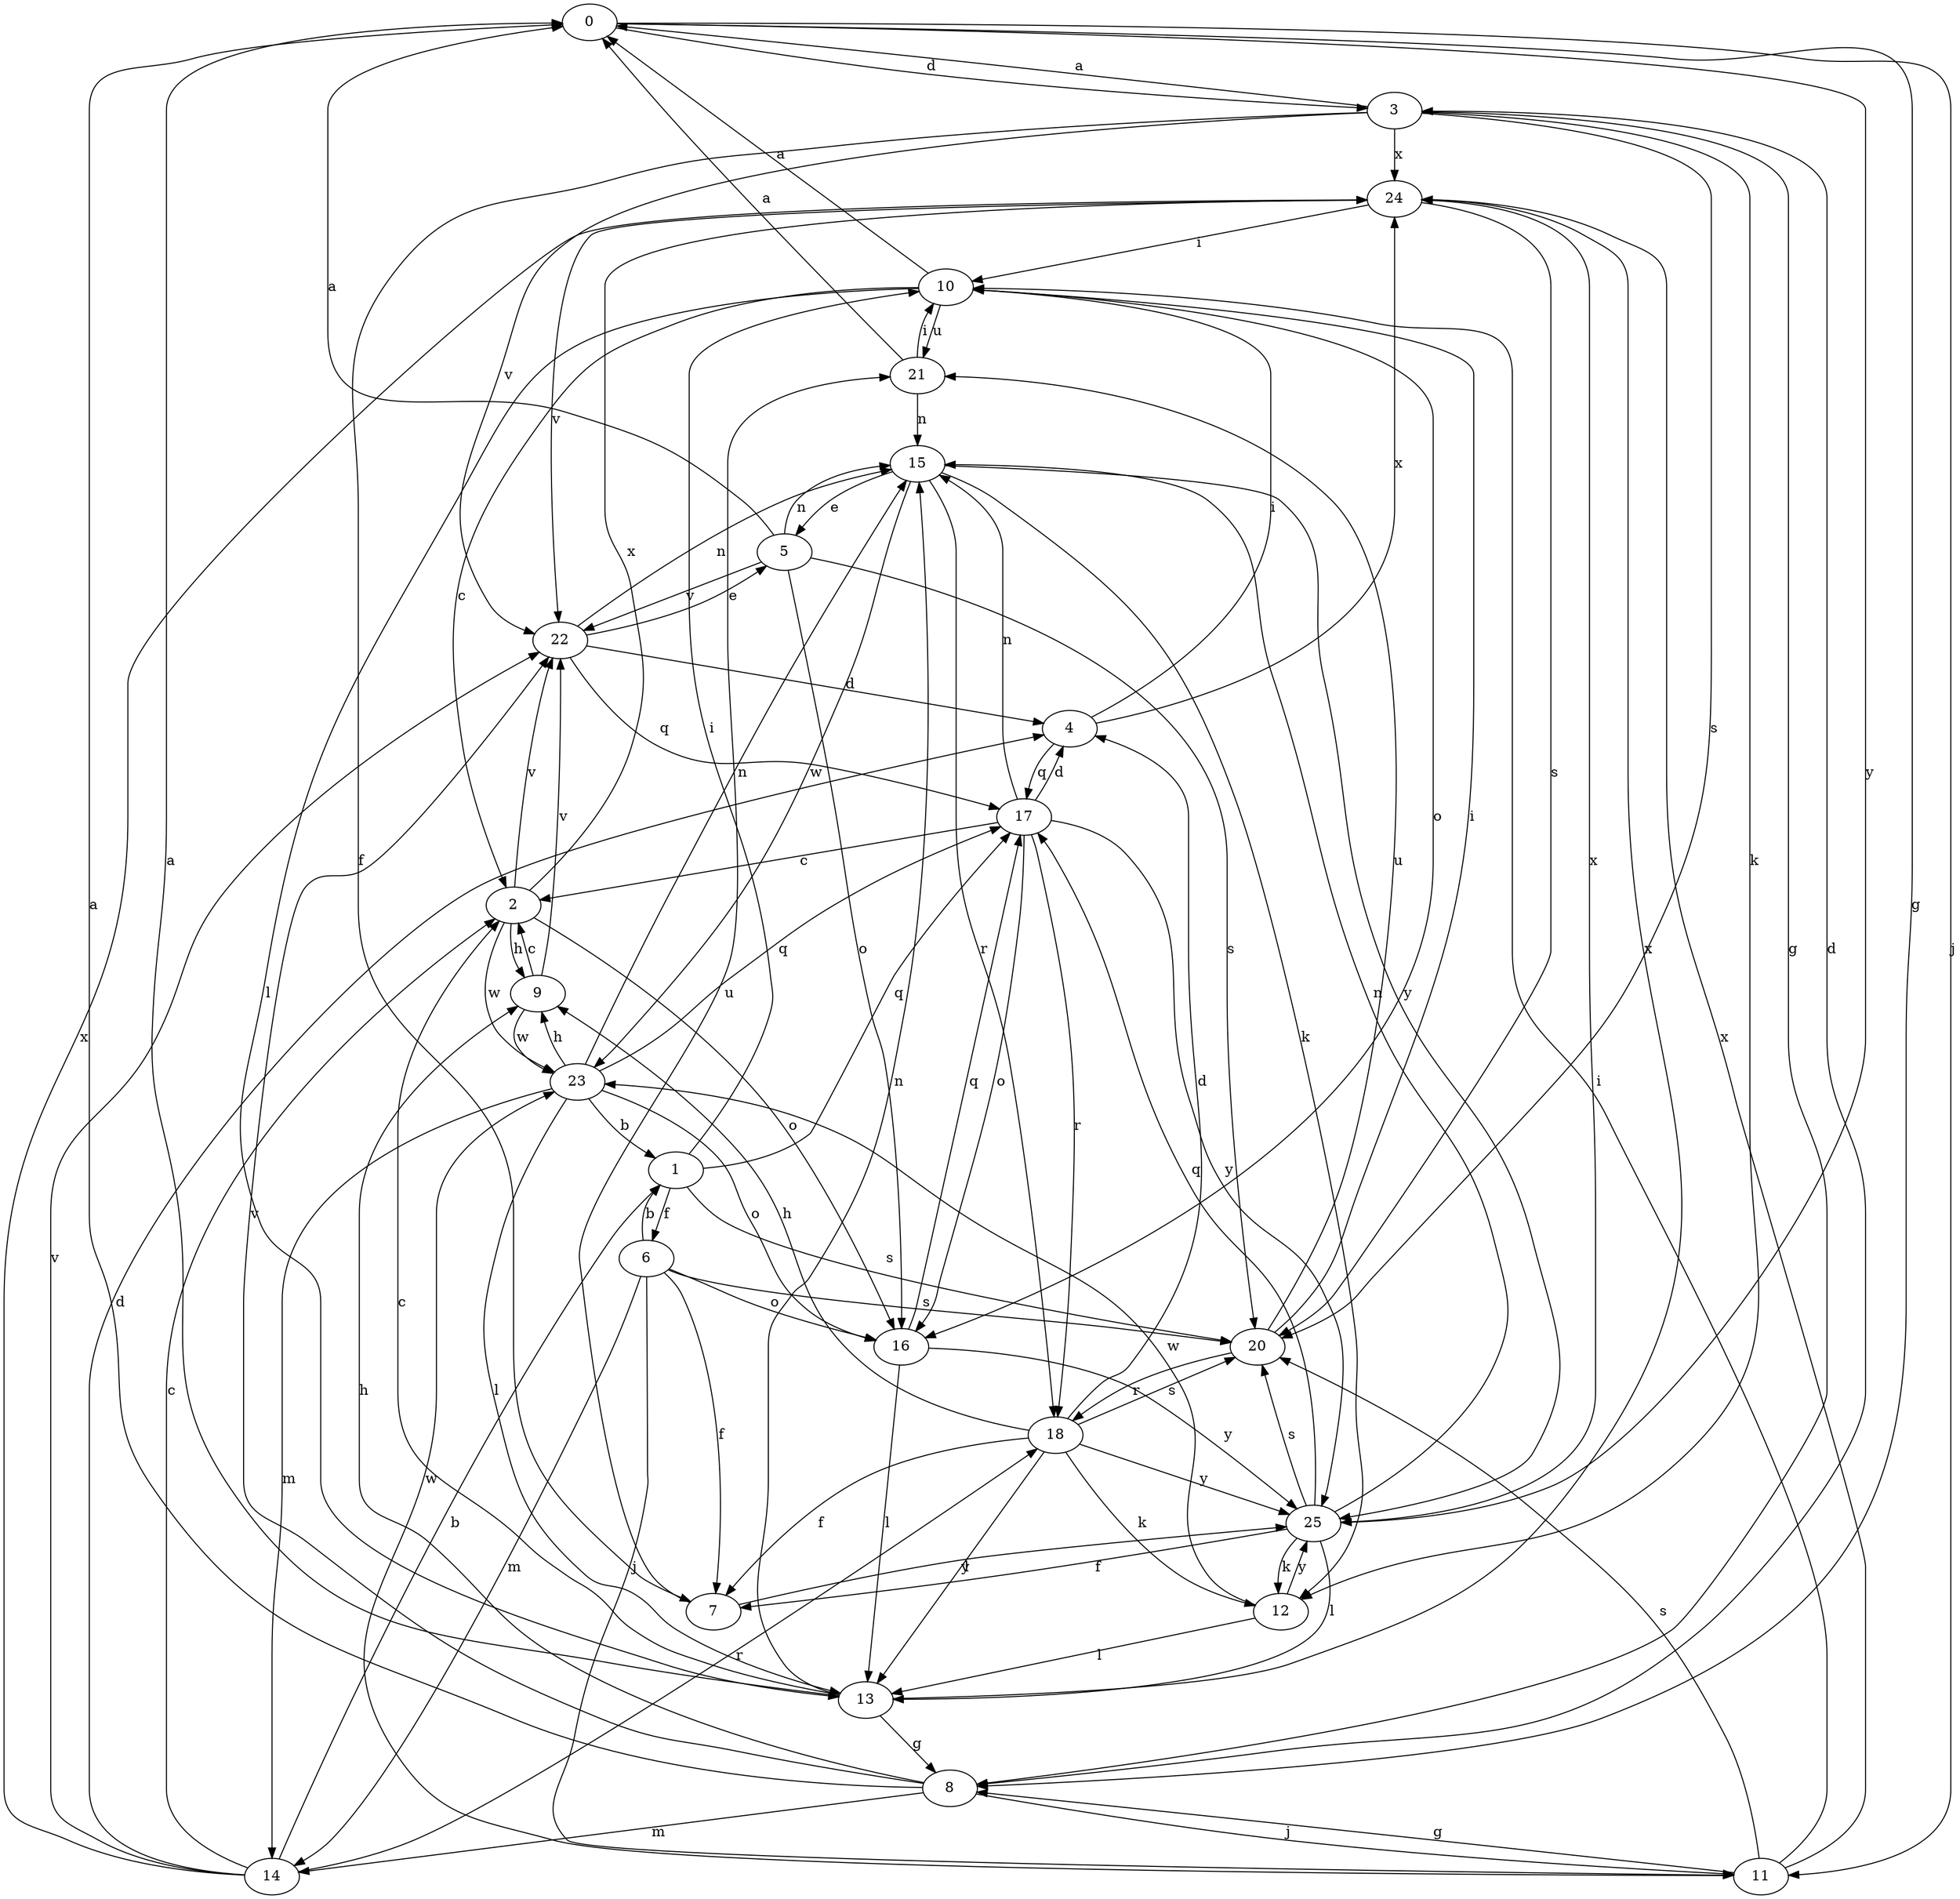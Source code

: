 strict digraph  {
0;
1;
2;
3;
4;
5;
6;
7;
8;
9;
10;
11;
12;
13;
14;
15;
16;
17;
18;
20;
21;
22;
23;
24;
25;
0 -> 3  [label=d];
0 -> 8  [label=g];
0 -> 11  [label=j];
0 -> 25  [label=y];
1 -> 6  [label=f];
1 -> 10  [label=i];
1 -> 17  [label=q];
1 -> 20  [label=s];
2 -> 9  [label=h];
2 -> 16  [label=o];
2 -> 22  [label=v];
2 -> 23  [label=w];
2 -> 24  [label=x];
3 -> 0  [label=a];
3 -> 7  [label=f];
3 -> 8  [label=g];
3 -> 12  [label=k];
3 -> 20  [label=s];
3 -> 22  [label=v];
3 -> 24  [label=x];
4 -> 10  [label=i];
4 -> 17  [label=q];
4 -> 24  [label=x];
5 -> 0  [label=a];
5 -> 15  [label=n];
5 -> 16  [label=o];
5 -> 20  [label=s];
5 -> 22  [label=v];
6 -> 1  [label=b];
6 -> 7  [label=f];
6 -> 11  [label=j];
6 -> 14  [label=m];
6 -> 16  [label=o];
6 -> 20  [label=s];
7 -> 21  [label=u];
7 -> 25  [label=y];
8 -> 0  [label=a];
8 -> 3  [label=d];
8 -> 9  [label=h];
8 -> 11  [label=j];
8 -> 14  [label=m];
8 -> 22  [label=v];
9 -> 2  [label=c];
9 -> 22  [label=v];
9 -> 23  [label=w];
10 -> 0  [label=a];
10 -> 2  [label=c];
10 -> 13  [label=l];
10 -> 16  [label=o];
10 -> 21  [label=u];
11 -> 8  [label=g];
11 -> 10  [label=i];
11 -> 20  [label=s];
11 -> 23  [label=w];
11 -> 24  [label=x];
12 -> 13  [label=l];
12 -> 23  [label=w];
12 -> 25  [label=y];
13 -> 0  [label=a];
13 -> 2  [label=c];
13 -> 8  [label=g];
13 -> 15  [label=n];
13 -> 24  [label=x];
14 -> 1  [label=b];
14 -> 2  [label=c];
14 -> 4  [label=d];
14 -> 18  [label=r];
14 -> 22  [label=v];
14 -> 24  [label=x];
15 -> 5  [label=e];
15 -> 12  [label=k];
15 -> 18  [label=r];
15 -> 23  [label=w];
15 -> 25  [label=y];
16 -> 13  [label=l];
16 -> 17  [label=q];
16 -> 25  [label=y];
17 -> 2  [label=c];
17 -> 4  [label=d];
17 -> 15  [label=n];
17 -> 16  [label=o];
17 -> 18  [label=r];
17 -> 25  [label=y];
18 -> 4  [label=d];
18 -> 7  [label=f];
18 -> 9  [label=h];
18 -> 12  [label=k];
18 -> 13  [label=l];
18 -> 20  [label=s];
18 -> 25  [label=y];
20 -> 10  [label=i];
20 -> 18  [label=r];
20 -> 21  [label=u];
21 -> 0  [label=a];
21 -> 10  [label=i];
21 -> 15  [label=n];
22 -> 4  [label=d];
22 -> 5  [label=e];
22 -> 15  [label=n];
22 -> 17  [label=q];
23 -> 1  [label=b];
23 -> 9  [label=h];
23 -> 13  [label=l];
23 -> 14  [label=m];
23 -> 15  [label=n];
23 -> 16  [label=o];
23 -> 17  [label=q];
24 -> 10  [label=i];
24 -> 20  [label=s];
24 -> 22  [label=v];
25 -> 7  [label=f];
25 -> 12  [label=k];
25 -> 13  [label=l];
25 -> 15  [label=n];
25 -> 17  [label=q];
25 -> 20  [label=s];
25 -> 24  [label=x];
}
